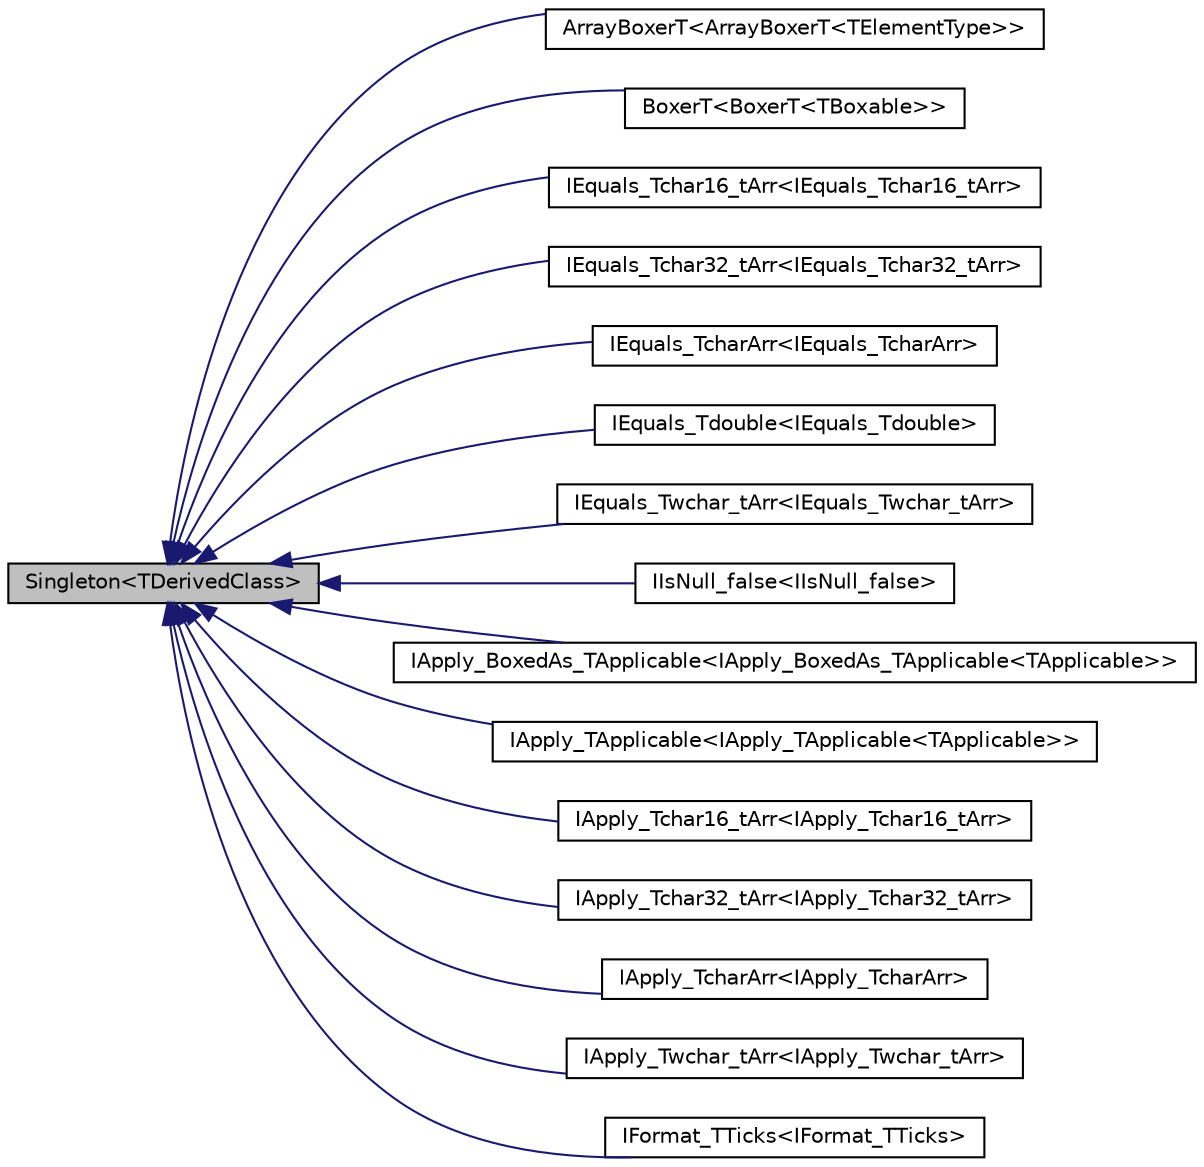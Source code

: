 digraph "Singleton&lt;TDerivedClass&gt;"
{
  edge [fontname="Helvetica",fontsize="10",labelfontname="Helvetica",labelfontsize="10"];
  node [fontname="Helvetica",fontsize="10",shape=record];
  rankdir="LR";
  Node0 [label="Singleton\<TDerivedClass\>",height=0.2,width=0.4,color="black", fillcolor="grey75", style="filled", fontcolor="black"];
  Node1 [label="ArrayBoxerT\<ArrayBoxerT\<TElementType\>\>",height=0.2,width=0.4,color="black", fillcolor="white", style="filled",URL="$classaworx_1_1lib_1_1boxing_1_1ArrayBoxerT.html"];
  Node2 [label="BoxerT\<BoxerT\<TBoxable\>\>",height=0.2,width=0.4,color="black", fillcolor="white", style="filled",URL="$classaworx_1_1lib_1_1boxing_1_1BoxerT.html"];
  Node3 [label="IEquals_Tchar16_tArr\<IEquals_Tchar16_tArr\>",height=0.2,width=0.4,color="black", fillcolor="white", style="filled",URL="$classaworx_1_1lib_1_1boxing_1_1ftypes_1_1IEquals__Tchar16__tArr.html"];
  Node4 [label="IEquals_Tchar32_tArr\<IEquals_Tchar32_tArr\>",height=0.2,width=0.4,color="black", fillcolor="white", style="filled",URL="$classaworx_1_1lib_1_1boxing_1_1ftypes_1_1IEquals__Tchar32__tArr.html"];
  Node5 [label="IEquals_TcharArr\<IEquals_TcharArr\>",height=0.2,width=0.4,color="black", fillcolor="white", style="filled",URL="$classaworx_1_1lib_1_1boxing_1_1ftypes_1_1IEquals__TcharArr.html"];
  Node6 [label="IEquals_Tdouble\<IEquals_Tdouble\>",height=0.2,width=0.4,color="black", fillcolor="white", style="filled",URL="$classaworx_1_1lib_1_1boxing_1_1ftypes_1_1IEquals__Tdouble.html"];
  Node7 [label="IEquals_Twchar_tArr\<IEquals_Twchar_tArr\>",height=0.2,width=0.4,color="black", fillcolor="white", style="filled",URL="$classaworx_1_1lib_1_1boxing_1_1ftypes_1_1IEquals__Twchar__tArr.html"];
  Node8 [label="IIsNull_false\<IIsNull_false\>",height=0.2,width=0.4,color="black", fillcolor="white", style="filled",URL="$classaworx_1_1lib_1_1boxing_1_1IIsNull__false.html"];
  Node9 [label="IApply_BoxedAs_TApplicable\<IApply_BoxedAs_TApplicable\<TApplicable\>\>",height=0.2,width=0.4,color="black", fillcolor="white", style="filled",URL="$classaworx_1_1lib_1_1strings_1_1boxing_1_1IApply__BoxedAs__TApplicable.html"];
  Node10 [label="IApply_TApplicable\<IApply_TApplicable\<TApplicable\>\>",height=0.2,width=0.4,color="black", fillcolor="white", style="filled",URL="$classaworx_1_1lib_1_1strings_1_1boxing_1_1IApply__TApplicable.html"];
  Node11 [label="IApply_Tchar16_tArr\<IApply_Tchar16_tArr\>",height=0.2,width=0.4,color="black", fillcolor="white", style="filled",URL="$classaworx_1_1lib_1_1strings_1_1boxing_1_1IApply__Tchar16__tArr.html"];
  Node12 [label="IApply_Tchar32_tArr\<IApply_Tchar32_tArr\>",height=0.2,width=0.4,color="black", fillcolor="white", style="filled",URL="$classaworx_1_1lib_1_1strings_1_1boxing_1_1IApply__Tchar32__tArr.html"];
  Node13 [label="IApply_TcharArr\<IApply_TcharArr\>",height=0.2,width=0.4,color="black", fillcolor="white", style="filled",URL="$classaworx_1_1lib_1_1strings_1_1boxing_1_1IApply__TcharArr.html"];
  Node14 [label="IApply_Twchar_tArr\<IApply_Twchar_tArr\>",height=0.2,width=0.4,color="black", fillcolor="white", style="filled",URL="$classaworx_1_1lib_1_1strings_1_1boxing_1_1IApply__Twchar__tArr.html"];
  Node15 [label="IFormat_TTicks\<IFormat_TTicks\>",height=0.2,width=0.4,color="black", fillcolor="white", style="filled",URL="$classaworx_1_1lib_1_1time_1_1IFormat__TTicks.html"];
  Node0 -> Node1 [dir="back",color="midnightblue",fontsize="10",style="solid",fontname="Helvetica"];
  Node0 -> Node2 [dir="back",color="midnightblue",fontsize="10",style="solid",fontname="Helvetica"];
  Node0 -> Node3 [dir="back",color="midnightblue",fontsize="10",style="solid",fontname="Helvetica"];
  Node0 -> Node4 [dir="back",color="midnightblue",fontsize="10",style="solid",fontname="Helvetica"];
  Node0 -> Node5 [dir="back",color="midnightblue",fontsize="10",style="solid",fontname="Helvetica"];
  Node0 -> Node6 [dir="back",color="midnightblue",fontsize="10",style="solid",fontname="Helvetica"];
  Node0 -> Node7 [dir="back",color="midnightblue",fontsize="10",style="solid",fontname="Helvetica"];
  Node0 -> Node8 [dir="back",color="midnightblue",fontsize="10",style="solid",fontname="Helvetica"];
  Node0 -> Node9 [dir="back",color="midnightblue",fontsize="10",style="solid",fontname="Helvetica"];
  Node0 -> Node10 [dir="back",color="midnightblue",fontsize="10",style="solid",fontname="Helvetica"];
  Node0 -> Node11 [dir="back",color="midnightblue",fontsize="10",style="solid",fontname="Helvetica"];
  Node0 -> Node12 [dir="back",color="midnightblue",fontsize="10",style="solid",fontname="Helvetica"];
  Node0 -> Node13 [dir="back",color="midnightblue",fontsize="10",style="solid",fontname="Helvetica"];
  Node0 -> Node14 [dir="back",color="midnightblue",fontsize="10",style="solid",fontname="Helvetica"];
  Node0 -> Node15 [dir="back",color="midnightblue",fontsize="10",style="solid",fontname="Helvetica"];
}

